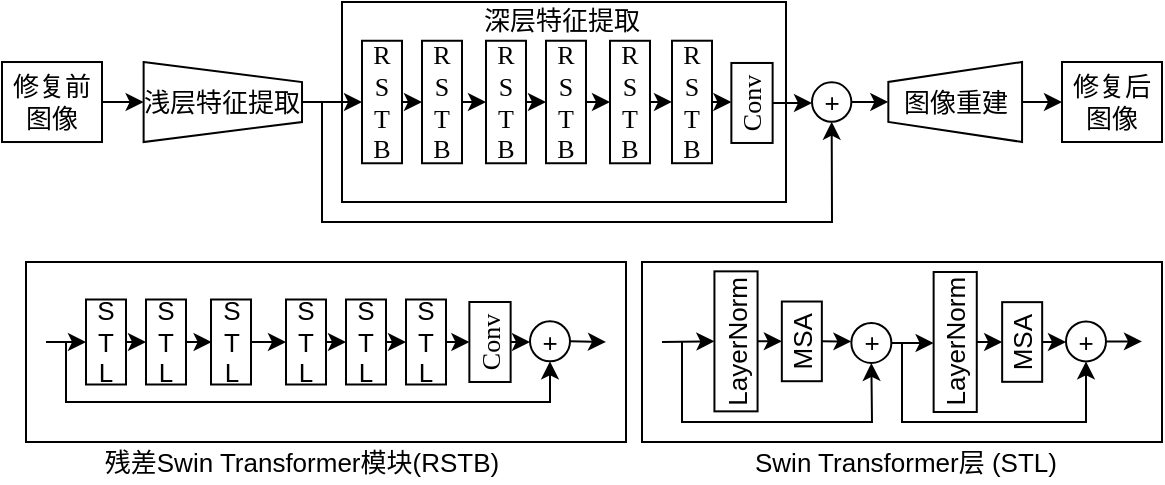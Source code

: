<mxfile version="21.2.9" type="github">
  <diagram name="第 1 页" id="6_5NIOfknfMMVY00nYu0">
    <mxGraphModel dx="683" dy="355" grid="1" gridSize="10" guides="1" tooltips="1" connect="1" arrows="1" fold="1" page="1" pageScale="1" pageWidth="583" pageHeight="827" math="0" shadow="0">
      <root>
        <mxCell id="0" />
        <mxCell id="1" parent="0" />
        <mxCell id="1anbtyB_ODF39JOE69Np-36" style="edgeStyle=orthogonalEdgeStyle;rounded=0;orthogonalLoop=1;jettySize=auto;html=1;exitX=1;exitY=0.5;exitDx=0;exitDy=0;entryX=0.5;entryY=1;entryDx=0;entryDy=0;fontSize=13;" edge="1" parent="1" source="1anbtyB_ODF39JOE69Np-1" target="1anbtyB_ODF39JOE69Np-3">
          <mxGeometry relative="1" as="geometry" />
        </mxCell>
        <mxCell id="1anbtyB_ODF39JOE69Np-1" value="修复前图像" style="rounded=0;whiteSpace=wrap;html=1;fontSize=13;" vertex="1" parent="1">
          <mxGeometry y="40.01" width="50" height="40" as="geometry" />
        </mxCell>
        <mxCell id="1anbtyB_ODF39JOE69Np-3" value="" style="shape=trapezoid;perimeter=trapezoidPerimeter;whiteSpace=wrap;html=1;fixedSize=1;rotation=90;size=10;fontSize=13;" vertex="1" parent="1">
          <mxGeometry x="90.41" y="20.41" width="40" height="79.2" as="geometry" />
        </mxCell>
        <mxCell id="1anbtyB_ODF39JOE69Np-4" value="" style="rounded=0;whiteSpace=wrap;html=1;fontSize=13;" vertex="1" parent="1">
          <mxGeometry x="170" y="10" width="222" height="100" as="geometry" />
        </mxCell>
        <mxCell id="1anbtyB_ODF39JOE69Np-6" value="修复后图像" style="rounded=0;whiteSpace=wrap;html=1;fontSize=13;" vertex="1" parent="1">
          <mxGeometry x="530" y="40" width="50" height="40" as="geometry" />
        </mxCell>
        <mxCell id="1anbtyB_ODF39JOE69Np-7" value="" style="rounded=0;whiteSpace=wrap;html=1;fontSize=13;" vertex="1" parent="1">
          <mxGeometry x="12" y="140" width="300" height="90" as="geometry" />
        </mxCell>
        <mxCell id="1anbtyB_ODF39JOE69Np-8" value="" style="rounded=0;whiteSpace=wrap;html=1;fontSize=13;" vertex="1" parent="1">
          <mxGeometry x="320" y="140" width="260" height="90" as="geometry" />
        </mxCell>
        <mxCell id="1anbtyB_ODF39JOE69Np-14" style="edgeStyle=orthogonalEdgeStyle;rounded=0;orthogonalLoop=1;jettySize=auto;html=1;exitX=1;exitY=0.5;exitDx=0;exitDy=0;entryX=0;entryY=0.5;entryDx=0;entryDy=0;fontSize=13;" edge="1" parent="1" source="1anbtyB_ODF39JOE69Np-9" target="1anbtyB_ODF39JOE69Np-13">
          <mxGeometry relative="1" as="geometry" />
        </mxCell>
        <mxCell id="1anbtyB_ODF39JOE69Np-9" value="S&lt;br style=&quot;font-size: 13px;&quot;&gt;T&lt;br style=&quot;font-size: 13px;&quot;&gt;L" style="rounded=0;whiteSpace=wrap;html=1;fontSize=13;" vertex="1" parent="1">
          <mxGeometry x="42" y="158.75" width="20" height="42.5" as="geometry" />
        </mxCell>
        <mxCell id="1anbtyB_ODF39JOE69Np-19" style="edgeStyle=orthogonalEdgeStyle;rounded=0;orthogonalLoop=1;jettySize=auto;html=1;exitX=1;exitY=0.5;exitDx=0;exitDy=0;entryX=0.013;entryY=0.522;entryDx=0;entryDy=0;entryPerimeter=0;fontSize=13;" edge="1" parent="1" source="1anbtyB_ODF39JOE69Np-13" target="1anbtyB_ODF39JOE69Np-15">
          <mxGeometry relative="1" as="geometry" />
        </mxCell>
        <mxCell id="1anbtyB_ODF39JOE69Np-13" value="S&lt;br style=&quot;font-size: 13px;&quot;&gt;T&lt;br style=&quot;font-size: 13px;&quot;&gt;L" style="rounded=0;whiteSpace=wrap;html=1;fontSize=13;" vertex="1" parent="1">
          <mxGeometry x="72" y="158.75" width="20" height="42.5" as="geometry" />
        </mxCell>
        <mxCell id="1anbtyB_ODF39JOE69Np-27" style="edgeStyle=orthogonalEdgeStyle;rounded=0;orthogonalLoop=1;jettySize=auto;html=1;exitX=1;exitY=0.5;exitDx=0;exitDy=0;entryX=0;entryY=0.5;entryDx=0;entryDy=0;fontSize=13;" edge="1" parent="1" source="1anbtyB_ODF39JOE69Np-15" target="1anbtyB_ODF39JOE69Np-16">
          <mxGeometry relative="1" as="geometry" />
        </mxCell>
        <mxCell id="1anbtyB_ODF39JOE69Np-15" value="S&lt;br style=&quot;font-size: 13px;&quot;&gt;T&lt;br style=&quot;font-size: 13px;&quot;&gt;L" style="rounded=0;whiteSpace=wrap;html=1;fontSize=13;" vertex="1" parent="1">
          <mxGeometry x="104.5" y="158.75" width="20" height="42.5" as="geometry" />
        </mxCell>
        <mxCell id="1anbtyB_ODF39JOE69Np-28" style="edgeStyle=orthogonalEdgeStyle;rounded=0;orthogonalLoop=1;jettySize=auto;html=1;exitX=1;exitY=0.5;exitDx=0;exitDy=0;entryX=0;entryY=0.5;entryDx=0;entryDy=0;fontSize=13;" edge="1" parent="1" source="1anbtyB_ODF39JOE69Np-16" target="1anbtyB_ODF39JOE69Np-17">
          <mxGeometry relative="1" as="geometry" />
        </mxCell>
        <mxCell id="1anbtyB_ODF39JOE69Np-16" value="S&lt;br style=&quot;font-size: 13px;&quot;&gt;T&lt;br style=&quot;font-size: 13px;&quot;&gt;L" style="rounded=0;whiteSpace=wrap;html=1;fontSize=13;" vertex="1" parent="1">
          <mxGeometry x="142" y="158.75" width="20" height="42.5" as="geometry" />
        </mxCell>
        <mxCell id="1anbtyB_ODF39JOE69Np-29" style="edgeStyle=orthogonalEdgeStyle;rounded=0;orthogonalLoop=1;jettySize=auto;html=1;exitX=1;exitY=0.5;exitDx=0;exitDy=0;entryX=0;entryY=0.5;entryDx=0;entryDy=0;fontSize=13;" edge="1" parent="1" source="1anbtyB_ODF39JOE69Np-17" target="1anbtyB_ODF39JOE69Np-18">
          <mxGeometry relative="1" as="geometry" />
        </mxCell>
        <mxCell id="1anbtyB_ODF39JOE69Np-17" value="S&lt;br style=&quot;font-size: 13px;&quot;&gt;T&lt;br style=&quot;font-size: 13px;&quot;&gt;L" style="rounded=0;whiteSpace=wrap;html=1;fontSize=13;" vertex="1" parent="1">
          <mxGeometry x="172" y="158.75" width="20" height="42.5" as="geometry" />
        </mxCell>
        <mxCell id="1anbtyB_ODF39JOE69Np-32" style="edgeStyle=orthogonalEdgeStyle;rounded=0;orthogonalLoop=1;jettySize=auto;html=1;exitX=1;exitY=0.5;exitDx=0;exitDy=0;entryX=0.5;entryY=0;entryDx=0;entryDy=0;fontSize=13;" edge="1" parent="1" source="1anbtyB_ODF39JOE69Np-18" target="1anbtyB_ODF39JOE69Np-30">
          <mxGeometry relative="1" as="geometry" />
        </mxCell>
        <mxCell id="1anbtyB_ODF39JOE69Np-18" value="S&lt;br style=&quot;font-size: 13px;&quot;&gt;T&lt;br style=&quot;font-size: 13px;&quot;&gt;L" style="rounded=0;whiteSpace=wrap;html=1;fontSize=13;" vertex="1" parent="1">
          <mxGeometry x="202" y="158.75" width="20" height="42.5" as="geometry" />
        </mxCell>
        <mxCell id="1anbtyB_ODF39JOE69Np-58" style="edgeStyle=orthogonalEdgeStyle;rounded=0;orthogonalLoop=1;jettySize=auto;html=1;exitX=1;exitY=0.5;exitDx=0;exitDy=0;entryX=0;entryY=0.5;entryDx=0;entryDy=0;" edge="1" parent="1" source="1anbtyB_ODF39JOE69Np-20" target="1anbtyB_ODF39JOE69Np-21">
          <mxGeometry relative="1" as="geometry" />
        </mxCell>
        <mxCell id="1anbtyB_ODF39JOE69Np-20" value="&lt;font face=&quot;Times New Roman&quot; style=&quot;font-size: 13px;&quot;&gt;R&lt;br style=&quot;font-size: 13px;&quot;&gt;S&lt;br style=&quot;font-size: 13px;&quot;&gt;T&lt;br style=&quot;font-size: 13px;&quot;&gt;B&lt;/font&gt;" style="rounded=0;whiteSpace=wrap;html=1;fontSize=13;" vertex="1" parent="1">
          <mxGeometry x="180" y="29.38" width="20" height="61.25" as="geometry" />
        </mxCell>
        <mxCell id="1anbtyB_ODF39JOE69Np-59" style="edgeStyle=orthogonalEdgeStyle;rounded=0;orthogonalLoop=1;jettySize=auto;html=1;exitX=1;exitY=0.5;exitDx=0;exitDy=0;entryX=0;entryY=0.5;entryDx=0;entryDy=0;" edge="1" parent="1" source="1anbtyB_ODF39JOE69Np-21" target="1anbtyB_ODF39JOE69Np-22">
          <mxGeometry relative="1" as="geometry" />
        </mxCell>
        <mxCell id="1anbtyB_ODF39JOE69Np-21" value="&lt;font face=&quot;Times New Roman&quot; style=&quot;font-size: 13px;&quot;&gt;R&lt;br style=&quot;font-size: 13px;&quot;&gt;S&lt;br style=&quot;font-size: 13px;&quot;&gt;T&lt;br style=&quot;font-size: 13px;&quot;&gt;B&lt;/font&gt;" style="rounded=0;whiteSpace=wrap;html=1;fontSize=13;" vertex="1" parent="1">
          <mxGeometry x="210" y="29.38" width="20" height="61.25" as="geometry" />
        </mxCell>
        <mxCell id="1anbtyB_ODF39JOE69Np-60" style="edgeStyle=orthogonalEdgeStyle;rounded=0;orthogonalLoop=1;jettySize=auto;html=1;exitX=1;exitY=0.5;exitDx=0;exitDy=0;entryX=0;entryY=0.5;entryDx=0;entryDy=0;" edge="1" parent="1" source="1anbtyB_ODF39JOE69Np-22" target="1anbtyB_ODF39JOE69Np-23">
          <mxGeometry relative="1" as="geometry" />
        </mxCell>
        <mxCell id="1anbtyB_ODF39JOE69Np-22" value="&lt;font face=&quot;Times New Roman&quot; style=&quot;font-size: 13px;&quot;&gt;R&lt;br style=&quot;font-size: 13px;&quot;&gt;S&lt;br style=&quot;font-size: 13px;&quot;&gt;T&lt;br style=&quot;font-size: 13px;&quot;&gt;B&lt;/font&gt;" style="rounded=0;whiteSpace=wrap;html=1;fontSize=13;" vertex="1" parent="1">
          <mxGeometry x="242" y="29.38" width="20" height="61.25" as="geometry" />
        </mxCell>
        <mxCell id="1anbtyB_ODF39JOE69Np-61" style="edgeStyle=orthogonalEdgeStyle;rounded=0;orthogonalLoop=1;jettySize=auto;html=1;exitX=1;exitY=0.5;exitDx=0;exitDy=0;entryX=0;entryY=0.5;entryDx=0;entryDy=0;" edge="1" parent="1" source="1anbtyB_ODF39JOE69Np-23" target="1anbtyB_ODF39JOE69Np-24">
          <mxGeometry relative="1" as="geometry" />
        </mxCell>
        <mxCell id="1anbtyB_ODF39JOE69Np-23" value="&lt;font face=&quot;Times New Roman&quot; style=&quot;font-size: 13px;&quot;&gt;R&lt;br style=&quot;font-size: 13px;&quot;&gt;S&lt;br style=&quot;font-size: 13px;&quot;&gt;T&lt;br style=&quot;font-size: 13px;&quot;&gt;B&lt;/font&gt;" style="rounded=0;whiteSpace=wrap;html=1;fontSize=13;" vertex="1" parent="1">
          <mxGeometry x="272" y="29.37" width="20" height="61.25" as="geometry" />
        </mxCell>
        <mxCell id="1anbtyB_ODF39JOE69Np-62" style="edgeStyle=orthogonalEdgeStyle;rounded=0;orthogonalLoop=1;jettySize=auto;html=1;exitX=1;exitY=0.5;exitDx=0;exitDy=0;entryX=0;entryY=0.5;entryDx=0;entryDy=0;" edge="1" parent="1" source="1anbtyB_ODF39JOE69Np-24" target="1anbtyB_ODF39JOE69Np-25">
          <mxGeometry relative="1" as="geometry" />
        </mxCell>
        <mxCell id="1anbtyB_ODF39JOE69Np-24" value="&lt;font face=&quot;Times New Roman&quot; style=&quot;font-size: 13px;&quot;&gt;R&lt;br style=&quot;font-size: 13px;&quot;&gt;S&lt;br style=&quot;font-size: 13px;&quot;&gt;T&lt;br style=&quot;font-size: 13px;&quot;&gt;B&lt;/font&gt;" style="rounded=0;whiteSpace=wrap;html=1;fontSize=13;" vertex="1" parent="1">
          <mxGeometry x="304" y="29.39" width="20" height="61.25" as="geometry" />
        </mxCell>
        <mxCell id="1anbtyB_ODF39JOE69Np-63" style="edgeStyle=orthogonalEdgeStyle;rounded=0;orthogonalLoop=1;jettySize=auto;html=1;exitX=1;exitY=0.5;exitDx=0;exitDy=0;entryX=0.5;entryY=0;entryDx=0;entryDy=0;" edge="1" parent="1" source="1anbtyB_ODF39JOE69Np-25" target="1anbtyB_ODF39JOE69Np-26">
          <mxGeometry relative="1" as="geometry" />
        </mxCell>
        <mxCell id="1anbtyB_ODF39JOE69Np-25" value="&lt;font face=&quot;Times New Roman&quot; style=&quot;font-size: 13px;&quot;&gt;R&lt;br style=&quot;font-size: 13px;&quot;&gt;S&lt;br style=&quot;font-size: 13px;&quot;&gt;T&lt;br style=&quot;font-size: 13px;&quot;&gt;B&lt;/font&gt;" style="rounded=0;whiteSpace=wrap;html=1;fontSize=13;" vertex="1" parent="1">
          <mxGeometry x="335" y="29.36" width="20" height="61.25" as="geometry" />
        </mxCell>
        <mxCell id="1anbtyB_ODF39JOE69Np-54" style="edgeStyle=orthogonalEdgeStyle;rounded=0;orthogonalLoop=1;jettySize=auto;html=1;exitX=0.5;exitY=1;exitDx=0;exitDy=0;entryX=0;entryY=0.5;entryDx=0;entryDy=0;" edge="1" parent="1" source="1anbtyB_ODF39JOE69Np-26" target="1anbtyB_ODF39JOE69Np-53">
          <mxGeometry relative="1" as="geometry" />
        </mxCell>
        <mxCell id="1anbtyB_ODF39JOE69Np-26" value="&lt;font face=&quot;Times New Roman&quot; style=&quot;font-size: 13px;&quot;&gt;&lt;span style=&quot;font-size: 13px;&quot;&gt;Conv&lt;/span&gt;&lt;/font&gt;" style="rounded=0;whiteSpace=wrap;html=1;rotation=-90;fontSize=13;" vertex="1" parent="1">
          <mxGeometry x="355" y="50.17" width="40" height="20.63" as="geometry" />
        </mxCell>
        <mxCell id="1anbtyB_ODF39JOE69Np-33" style="edgeStyle=orthogonalEdgeStyle;rounded=0;orthogonalLoop=1;jettySize=auto;html=1;exitX=0.5;exitY=1;exitDx=0;exitDy=0;entryX=0;entryY=0.5;entryDx=0;entryDy=0;fontSize=13;" edge="1" parent="1" source="1anbtyB_ODF39JOE69Np-30" target="1anbtyB_ODF39JOE69Np-31">
          <mxGeometry relative="1" as="geometry" />
        </mxCell>
        <mxCell id="1anbtyB_ODF39JOE69Np-30" value="&lt;font face=&quot;Times New Roman&quot; style=&quot;font-size: 13px;&quot;&gt;&lt;span style=&quot;font-size: 13px;&quot;&gt;Conv&lt;/span&gt;&lt;/font&gt;" style="rounded=0;whiteSpace=wrap;html=1;rotation=-90;fontSize=13;" vertex="1" parent="1">
          <mxGeometry x="224" y="169.68" width="40" height="20.63" as="geometry" />
        </mxCell>
        <mxCell id="1anbtyB_ODF39JOE69Np-31" value="+" style="ellipse;whiteSpace=wrap;html=1;aspect=fixed;fontSize=13;" vertex="1" parent="1">
          <mxGeometry x="264" y="169.68" width="20" height="20" as="geometry" />
        </mxCell>
        <mxCell id="1anbtyB_ODF39JOE69Np-34" value="" style="endArrow=classic;html=1;rounded=0;entryX=0;entryY=0.5;entryDx=0;entryDy=0;fontSize=13;" edge="1" parent="1" target="1anbtyB_ODF39JOE69Np-9">
          <mxGeometry width="50" height="50" relative="1" as="geometry">
            <mxPoint x="22" y="180" as="sourcePoint" />
            <mxPoint x="62" y="110" as="targetPoint" />
          </mxGeometry>
        </mxCell>
        <mxCell id="1anbtyB_ODF39JOE69Np-35" value="" style="endArrow=classic;html=1;rounded=0;entryX=0.5;entryY=1;entryDx=0;entryDy=0;fontSize=13;" edge="1" parent="1" target="1anbtyB_ODF39JOE69Np-31">
          <mxGeometry width="50" height="50" relative="1" as="geometry">
            <mxPoint x="32" y="180" as="sourcePoint" />
            <mxPoint x="62" y="110" as="targetPoint" />
            <Array as="points">
              <mxPoint x="32" y="210" />
              <mxPoint x="122" y="210" />
              <mxPoint x="274" y="210" />
            </Array>
          </mxGeometry>
        </mxCell>
        <mxCell id="1anbtyB_ODF39JOE69Np-40" value="" style="endArrow=classic;html=1;rounded=0;exitX=1;exitY=0.5;exitDx=0;exitDy=0;fontSize=13;" edge="1" parent="1" source="1anbtyB_ODF39JOE69Np-31">
          <mxGeometry width="50" height="50" relative="1" as="geometry">
            <mxPoint x="302" y="270" as="sourcePoint" />
            <mxPoint x="302" y="180" as="targetPoint" />
          </mxGeometry>
        </mxCell>
        <mxCell id="1anbtyB_ODF39JOE69Np-67" style="edgeStyle=orthogonalEdgeStyle;rounded=0;orthogonalLoop=1;jettySize=auto;html=1;exitX=0.5;exitY=1;exitDx=0;exitDy=0;entryX=0.5;entryY=0;entryDx=0;entryDy=0;" edge="1" parent="1" source="1anbtyB_ODF39JOE69Np-41" target="1anbtyB_ODF39JOE69Np-66">
          <mxGeometry relative="1" as="geometry" />
        </mxCell>
        <mxCell id="1anbtyB_ODF39JOE69Np-41" value="LayerNorm" style="rounded=0;whiteSpace=wrap;html=1;rotation=-90;fontSize=13;" vertex="1" parent="1">
          <mxGeometry x="332" y="168.89" width="70" height="21.57" as="geometry" />
        </mxCell>
        <mxCell id="1anbtyB_ODF39JOE69Np-57" style="edgeStyle=orthogonalEdgeStyle;rounded=0;orthogonalLoop=1;jettySize=auto;html=1;exitX=1;exitY=0.5;exitDx=0;exitDy=0;entryX=0;entryY=0.5;entryDx=0;entryDy=0;" edge="1" parent="1" source="1anbtyB_ODF39JOE69Np-42" target="1anbtyB_ODF39JOE69Np-20">
          <mxGeometry relative="1" as="geometry" />
        </mxCell>
        <mxCell id="1anbtyB_ODF39JOE69Np-42" value="浅层特征提取" style="text;html=1;strokeColor=none;fillColor=none;align=center;verticalAlign=middle;whiteSpace=wrap;rounded=0;fontSize=13;" vertex="1" parent="1">
          <mxGeometry x="70" y="47.5" width="80.14" height="25" as="geometry" />
        </mxCell>
        <mxCell id="1anbtyB_ODF39JOE69Np-44" value="深层特征提取" style="text;html=1;strokeColor=none;fillColor=none;align=center;verticalAlign=middle;whiteSpace=wrap;rounded=0;fontSize=13;" vertex="1" parent="1">
          <mxGeometry x="236" y="9.38" width="88" height="20" as="geometry" />
        </mxCell>
        <mxCell id="1anbtyB_ODF39JOE69Np-51" style="edgeStyle=orthogonalEdgeStyle;rounded=0;orthogonalLoop=1;jettySize=auto;html=1;exitX=0.5;exitY=1;exitDx=0;exitDy=0;entryX=0;entryY=0.5;entryDx=0;entryDy=0;" edge="1" parent="1" source="1anbtyB_ODF39JOE69Np-46" target="1anbtyB_ODF39JOE69Np-6">
          <mxGeometry relative="1" as="geometry" />
        </mxCell>
        <mxCell id="1anbtyB_ODF39JOE69Np-46" value="" style="shape=trapezoid;perimeter=trapezoidPerimeter;whiteSpace=wrap;html=1;fixedSize=1;rotation=-90;size=10;fontSize=13;" vertex="1" parent="1">
          <mxGeometry x="456.6" y="26.56" width="40" height="66.86" as="geometry" />
        </mxCell>
        <mxCell id="1anbtyB_ODF39JOE69Np-47" value="" style="endArrow=classic;html=1;rounded=0;entryX=0.5;entryY=0;entryDx=0;entryDy=0;fontSize=13;" edge="1" parent="1" target="1anbtyB_ODF39JOE69Np-41">
          <mxGeometry width="50" height="50" relative="1" as="geometry">
            <mxPoint x="330" y="180" as="sourcePoint" />
            <mxPoint x="362" y="230" as="targetPoint" />
          </mxGeometry>
        </mxCell>
        <mxCell id="1anbtyB_ODF39JOE69Np-48" value="残差Swin Transformer模块(RSTB)" style="text;html=1;strokeColor=none;fillColor=none;align=center;verticalAlign=middle;whiteSpace=wrap;rounded=0;fontSize=13;" vertex="1" parent="1">
          <mxGeometry x="50" y="230" width="200" height="20" as="geometry" />
        </mxCell>
        <mxCell id="1anbtyB_ODF39JOE69Np-49" value="Swin Transformer层 (STL)" style="text;html=1;strokeColor=none;fillColor=none;align=center;verticalAlign=middle;whiteSpace=wrap;rounded=0;fontSize=13;" vertex="1" parent="1">
          <mxGeometry x="352" y="230" width="200" height="20" as="geometry" />
        </mxCell>
        <mxCell id="1anbtyB_ODF39JOE69Np-50" value="图像重建" style="text;html=1;strokeColor=none;fillColor=none;align=center;verticalAlign=middle;whiteSpace=wrap;rounded=0;fontSize=13;" vertex="1" parent="1">
          <mxGeometry x="449.69" y="47.49" width="53.82" height="25" as="geometry" />
        </mxCell>
        <mxCell id="1anbtyB_ODF39JOE69Np-56" style="edgeStyle=orthogonalEdgeStyle;rounded=0;orthogonalLoop=1;jettySize=auto;html=1;exitX=1;exitY=0.5;exitDx=0;exitDy=0;entryX=0.5;entryY=0;entryDx=0;entryDy=0;" edge="1" parent="1" source="1anbtyB_ODF39JOE69Np-53" target="1anbtyB_ODF39JOE69Np-46">
          <mxGeometry relative="1" as="geometry" />
        </mxCell>
        <mxCell id="1anbtyB_ODF39JOE69Np-53" value="+" style="ellipse;whiteSpace=wrap;html=1;aspect=fixed;fontSize=13;" vertex="1" parent="1">
          <mxGeometry x="405" y="50.17" width="19.68" height="19.68" as="geometry" />
        </mxCell>
        <mxCell id="1anbtyB_ODF39JOE69Np-64" value="" style="endArrow=classic;html=1;rounded=0;entryX=0.5;entryY=1;entryDx=0;entryDy=0;" edge="1" parent="1" target="1anbtyB_ODF39JOE69Np-53">
          <mxGeometry width="50" height="50" relative="1" as="geometry">
            <mxPoint x="160" y="60" as="sourcePoint" />
            <mxPoint x="150" y="50" as="targetPoint" />
            <Array as="points">
              <mxPoint x="160" y="120" />
              <mxPoint x="290" y="120" />
              <mxPoint x="415" y="120" />
            </Array>
          </mxGeometry>
        </mxCell>
        <mxCell id="1anbtyB_ODF39JOE69Np-71" style="edgeStyle=orthogonalEdgeStyle;rounded=0;orthogonalLoop=1;jettySize=auto;html=1;exitX=1;exitY=0.5;exitDx=0;exitDy=0;entryX=0.5;entryY=0;entryDx=0;entryDy=0;" edge="1" parent="1" source="1anbtyB_ODF39JOE69Np-65" target="1anbtyB_ODF39JOE69Np-69">
          <mxGeometry relative="1" as="geometry" />
        </mxCell>
        <mxCell id="1anbtyB_ODF39JOE69Np-65" value="+" style="ellipse;whiteSpace=wrap;html=1;aspect=fixed;fontSize=13;" vertex="1" parent="1">
          <mxGeometry x="424.68" y="170.47" width="20" height="20" as="geometry" />
        </mxCell>
        <mxCell id="1anbtyB_ODF39JOE69Np-68" style="edgeStyle=orthogonalEdgeStyle;rounded=0;orthogonalLoop=1;jettySize=auto;html=1;exitX=0.5;exitY=1;exitDx=0;exitDy=0;entryX=0;entryY=0.5;entryDx=0;entryDy=0;" edge="1" parent="1" source="1anbtyB_ODF39JOE69Np-66" target="1anbtyB_ODF39JOE69Np-65">
          <mxGeometry relative="1" as="geometry" />
        </mxCell>
        <mxCell id="1anbtyB_ODF39JOE69Np-66" value="MSA" style="rounded=0;whiteSpace=wrap;html=1;rotation=-90;fontSize=13;" vertex="1" parent="1">
          <mxGeometry x="380" y="169.68" width="39.84" height="20.01" as="geometry" />
        </mxCell>
        <mxCell id="1anbtyB_ODF39JOE69Np-72" style="edgeStyle=orthogonalEdgeStyle;rounded=0;orthogonalLoop=1;jettySize=auto;html=1;exitX=0.5;exitY=1;exitDx=0;exitDy=0;entryX=0.5;entryY=0;entryDx=0;entryDy=0;" edge="1" parent="1" source="1anbtyB_ODF39JOE69Np-69" target="1anbtyB_ODF39JOE69Np-70">
          <mxGeometry relative="1" as="geometry" />
        </mxCell>
        <mxCell id="1anbtyB_ODF39JOE69Np-69" value="LayerNorm" style="rounded=0;whiteSpace=wrap;html=1;rotation=-90;fontSize=13;" vertex="1" parent="1">
          <mxGeometry x="441.6" y="169.22" width="70" height="21.57" as="geometry" />
        </mxCell>
        <mxCell id="1anbtyB_ODF39JOE69Np-77" style="edgeStyle=orthogonalEdgeStyle;rounded=0;orthogonalLoop=1;jettySize=auto;html=1;exitX=0.5;exitY=1;exitDx=0;exitDy=0;entryX=0;entryY=0.5;entryDx=0;entryDy=0;" edge="1" parent="1" source="1anbtyB_ODF39JOE69Np-70" target="1anbtyB_ODF39JOE69Np-73">
          <mxGeometry relative="1" as="geometry" />
        </mxCell>
        <mxCell id="1anbtyB_ODF39JOE69Np-70" value="MSA" style="rounded=0;whiteSpace=wrap;html=1;rotation=-90;fontSize=13;" vertex="1" parent="1">
          <mxGeometry x="490.16" y="169.99" width="39.84" height="20.01" as="geometry" />
        </mxCell>
        <mxCell id="1anbtyB_ODF39JOE69Np-81" style="edgeStyle=orthogonalEdgeStyle;rounded=0;orthogonalLoop=1;jettySize=auto;html=1;exitX=1;exitY=0.5;exitDx=0;exitDy=0;" edge="1" parent="1" source="1anbtyB_ODF39JOE69Np-73">
          <mxGeometry relative="1" as="geometry">
            <mxPoint x="570" y="180" as="targetPoint" />
          </mxGeometry>
        </mxCell>
        <mxCell id="1anbtyB_ODF39JOE69Np-73" value="+" style="ellipse;whiteSpace=wrap;html=1;aspect=fixed;fontSize=13;" vertex="1" parent="1">
          <mxGeometry x="532" y="169.69" width="20" height="20" as="geometry" />
        </mxCell>
        <mxCell id="1anbtyB_ODF39JOE69Np-75" value="" style="endArrow=classic;html=1;rounded=0;entryX=0.5;entryY=1;entryDx=0;entryDy=0;" edge="1" parent="1" target="1anbtyB_ODF39JOE69Np-65">
          <mxGeometry width="50" height="50" relative="1" as="geometry">
            <mxPoint x="340" y="180" as="sourcePoint" />
            <mxPoint x="380" y="190" as="targetPoint" />
            <Array as="points">
              <mxPoint x="340" y="220" />
              <mxPoint x="390" y="220" />
              <mxPoint x="435" y="220" />
            </Array>
          </mxGeometry>
        </mxCell>
        <mxCell id="1anbtyB_ODF39JOE69Np-76" value="" style="endArrow=classic;html=1;rounded=0;entryX=0.5;entryY=1;entryDx=0;entryDy=0;" edge="1" parent="1" target="1anbtyB_ODF39JOE69Np-73">
          <mxGeometry width="50" height="50" relative="1" as="geometry">
            <mxPoint x="450" y="180" as="sourcePoint" />
            <mxPoint x="550" y="210" as="targetPoint" />
            <Array as="points">
              <mxPoint x="450" y="220" />
              <mxPoint x="510" y="220" />
              <mxPoint x="542" y="220" />
            </Array>
          </mxGeometry>
        </mxCell>
      </root>
    </mxGraphModel>
  </diagram>
</mxfile>
